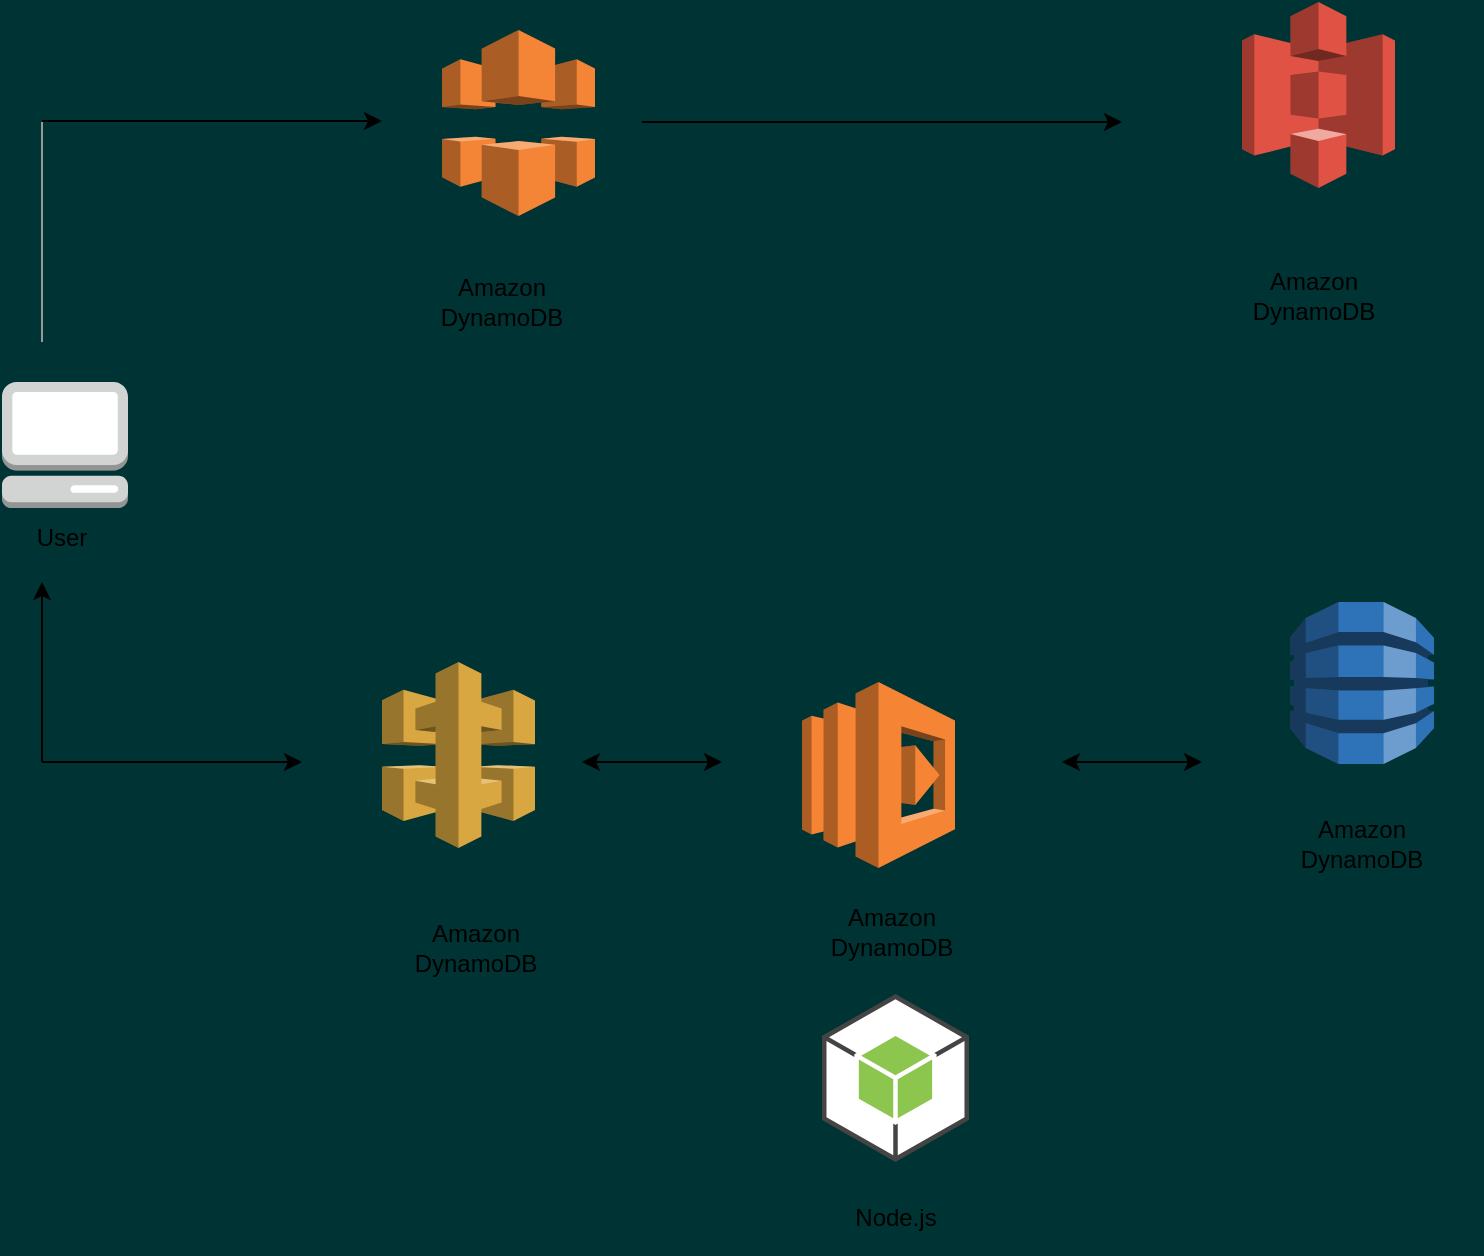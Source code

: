 <mxfile version="14.5.10" type="github">
  <diagram id="En7cnF9h-v-1nLFF4jpA" name="Page-1">
    <mxGraphModel dx="1038" dy="580" grid="0" gridSize="10" guides="1" tooltips="1" connect="1" arrows="1" fold="1" page="1" pageScale="1" pageWidth="850" pageHeight="1100" background="#003333" math="0" shadow="0">
      <root>
        <mxCell id="0" />
        <mxCell id="1" parent="0" />
        <mxCell id="O3KhV6H-GipkPuP13QMZ-4" value="Amazon&lt;br&gt;DynamoDB" style="shape=ext;rounded=1;html=1;whiteSpace=wrap;strokeColor=none;fillColor=#003333;" vertex="1" parent="1">
          <mxGeometry x="720" y="401" width="120" height="80" as="geometry" />
        </mxCell>
        <mxCell id="O3KhV6H-GipkPuP13QMZ-9" value="" style="verticalLabelPosition=bottom;shadow=0;dashed=0;align=center;html=1;verticalAlign=top;strokeWidth=1;shape=mxgraph.mockup.markup.line;strokeColor=#999999;direction=north;" vertex="1" parent="1">
          <mxGeometry x="110" y="80" width="20" height="110" as="geometry" />
        </mxCell>
        <mxCell id="O3KhV6H-GipkPuP13QMZ-13" value="" style="endArrow=classic;html=1;" edge="1" parent="1">
          <mxGeometry width="50" height="50" relative="1" as="geometry">
            <mxPoint x="120" y="79.5" as="sourcePoint" />
            <mxPoint x="290" y="79.5" as="targetPoint" />
          </mxGeometry>
        </mxCell>
        <mxCell id="O3KhV6H-GipkPuP13QMZ-14" value="" style="endArrow=classic;html=1;exitX=1;exitY=0.5;exitDx=0;exitDy=0;" edge="1" parent="1">
          <mxGeometry width="50" height="50" relative="1" as="geometry">
            <mxPoint x="420" y="80" as="sourcePoint" />
            <mxPoint x="660" y="80" as="targetPoint" />
            <Array as="points">
              <mxPoint x="440" y="80" />
            </Array>
          </mxGeometry>
        </mxCell>
        <mxCell id="O3KhV6H-GipkPuP13QMZ-16" value="" style="endArrow=classic;html=1;" edge="1" parent="1">
          <mxGeometry width="50" height="50" relative="1" as="geometry">
            <mxPoint x="120" y="400" as="sourcePoint" />
            <mxPoint x="250" y="400" as="targetPoint" />
            <Array as="points" />
          </mxGeometry>
        </mxCell>
        <mxCell id="O3KhV6H-GipkPuP13QMZ-17" value="" style="endArrow=classic;html=1;" edge="1" parent="1">
          <mxGeometry width="50" height="50" relative="1" as="geometry">
            <mxPoint x="120" y="400" as="sourcePoint" />
            <mxPoint x="120" y="310" as="targetPoint" />
            <Array as="points" />
          </mxGeometry>
        </mxCell>
        <mxCell id="O3KhV6H-GipkPuP13QMZ-18" value="" style="endArrow=classic;startArrow=classic;html=1;" edge="1" parent="1">
          <mxGeometry width="50" height="50" relative="1" as="geometry">
            <mxPoint x="390" y="400" as="sourcePoint" />
            <mxPoint x="460" y="400" as="targetPoint" />
            <Array as="points">
              <mxPoint x="440" y="400" />
            </Array>
          </mxGeometry>
        </mxCell>
        <mxCell id="O3KhV6H-GipkPuP13QMZ-19" value="" style="endArrow=classic;startArrow=classic;html=1;" edge="1" parent="1">
          <mxGeometry width="50" height="50" relative="1" as="geometry">
            <mxPoint x="630" y="400" as="sourcePoint" />
            <mxPoint x="700" y="400" as="targetPoint" />
            <Array as="points">
              <mxPoint x="680" y="400" />
            </Array>
          </mxGeometry>
        </mxCell>
        <mxCell id="O3KhV6H-GipkPuP13QMZ-28" value="" style="outlineConnect=0;dashed=0;verticalLabelPosition=bottom;verticalAlign=top;align=center;html=1;shape=mxgraph.aws3.dynamo_db;fillColor=#2E73B8;gradientColor=none;" vertex="1" parent="1">
          <mxGeometry x="744" y="320" width="72" height="81" as="geometry" />
        </mxCell>
        <mxCell id="O3KhV6H-GipkPuP13QMZ-30" value="" style="outlineConnect=0;dashed=0;verticalLabelPosition=bottom;verticalAlign=top;align=center;html=1;shape=mxgraph.aws3.management_console;fillColor=#D2D3D3;gradientColor=none;" vertex="1" parent="1">
          <mxGeometry x="100" y="210" width="63" height="63" as="geometry" />
        </mxCell>
        <mxCell id="O3KhV6H-GipkPuP13QMZ-31" value="" style="outlineConnect=0;dashed=0;verticalLabelPosition=bottom;verticalAlign=top;align=center;html=1;shape=mxgraph.aws3.cloudfront;fillColor=#F58536;gradientColor=none;" vertex="1" parent="1">
          <mxGeometry x="320" y="34" width="76.5" height="93" as="geometry" />
        </mxCell>
        <mxCell id="O3KhV6H-GipkPuP13QMZ-32" value="" style="outlineConnect=0;dashed=0;verticalLabelPosition=bottom;verticalAlign=top;align=center;html=1;shape=mxgraph.aws3.android;fillColor=#8CC64F;gradientColor=none;" vertex="1" parent="1">
          <mxGeometry x="510" y="516" width="73.5" height="84" as="geometry" />
        </mxCell>
        <mxCell id="O3KhV6H-GipkPuP13QMZ-33" value="" style="outlineConnect=0;dashed=0;verticalLabelPosition=bottom;verticalAlign=top;align=center;html=1;shape=mxgraph.aws3.lambda;fillColor=#F58534;gradientColor=none;" vertex="1" parent="1">
          <mxGeometry x="500" y="360" width="76.5" height="93" as="geometry" />
        </mxCell>
        <mxCell id="O3KhV6H-GipkPuP13QMZ-34" value="" style="outlineConnect=0;dashed=0;verticalLabelPosition=bottom;verticalAlign=top;align=center;html=1;shape=mxgraph.aws3.api_gateway;fillColor=#D9A741;gradientColor=none;" vertex="1" parent="1">
          <mxGeometry x="290" y="350" width="76.5" height="93" as="geometry" />
        </mxCell>
        <mxCell id="O3KhV6H-GipkPuP13QMZ-35" value="" style="outlineConnect=0;dashed=0;verticalLabelPosition=bottom;verticalAlign=top;align=center;html=1;shape=mxgraph.aws3.s3;fillColor=#E05243;gradientColor=none;" vertex="1" parent="1">
          <mxGeometry x="720" y="20" width="76.5" height="93" as="geometry" />
        </mxCell>
        <mxCell id="O3KhV6H-GipkPuP13QMZ-36" value="User" style="shape=ext;rounded=1;html=1;whiteSpace=wrap;strokeColor=none;fillColor=#003333;" vertex="1" parent="1">
          <mxGeometry x="100" y="273" width="60" height="30" as="geometry" />
        </mxCell>
        <mxCell id="O3KhV6H-GipkPuP13QMZ-37" value="Amazon&lt;br&gt;DynamoDB" style="shape=ext;rounded=1;html=1;whiteSpace=wrap;strokeColor=none;fillColor=#003333;" vertex="1" parent="1">
          <mxGeometry x="290" y="130" width="120" height="80" as="geometry" />
        </mxCell>
        <mxCell id="O3KhV6H-GipkPuP13QMZ-38" value="Amazon&lt;br&gt;DynamoDB" style="shape=ext;rounded=1;html=1;whiteSpace=wrap;strokeColor=none;fillColor=#003333;" vertex="1" parent="1">
          <mxGeometry x="696" y="127" width="120" height="80" as="geometry" />
        </mxCell>
        <mxCell id="O3KhV6H-GipkPuP13QMZ-39" value="Amazon&lt;br&gt;DynamoDB" style="shape=ext;rounded=1;html=1;whiteSpace=wrap;strokeColor=none;fillColor=#003333;" vertex="1" parent="1">
          <mxGeometry x="276.5" y="453" width="120" height="80" as="geometry" />
        </mxCell>
        <mxCell id="O3KhV6H-GipkPuP13QMZ-40" value="Amazon&lt;br&gt;DynamoDB" style="shape=ext;rounded=1;html=1;whiteSpace=wrap;strokeColor=none;fillColor=#003333;" vertex="1" parent="1">
          <mxGeometry x="510" y="453" width="70" height="63" as="geometry" />
        </mxCell>
        <mxCell id="O3KhV6H-GipkPuP13QMZ-41" value="Node.js" style="shape=ext;rounded=1;html=1;whiteSpace=wrap;strokeColor=none;fillColor=#003333;" vertex="1" parent="1">
          <mxGeometry x="511.75" y="610" width="70" height="36" as="geometry" />
        </mxCell>
      </root>
    </mxGraphModel>
  </diagram>
</mxfile>
